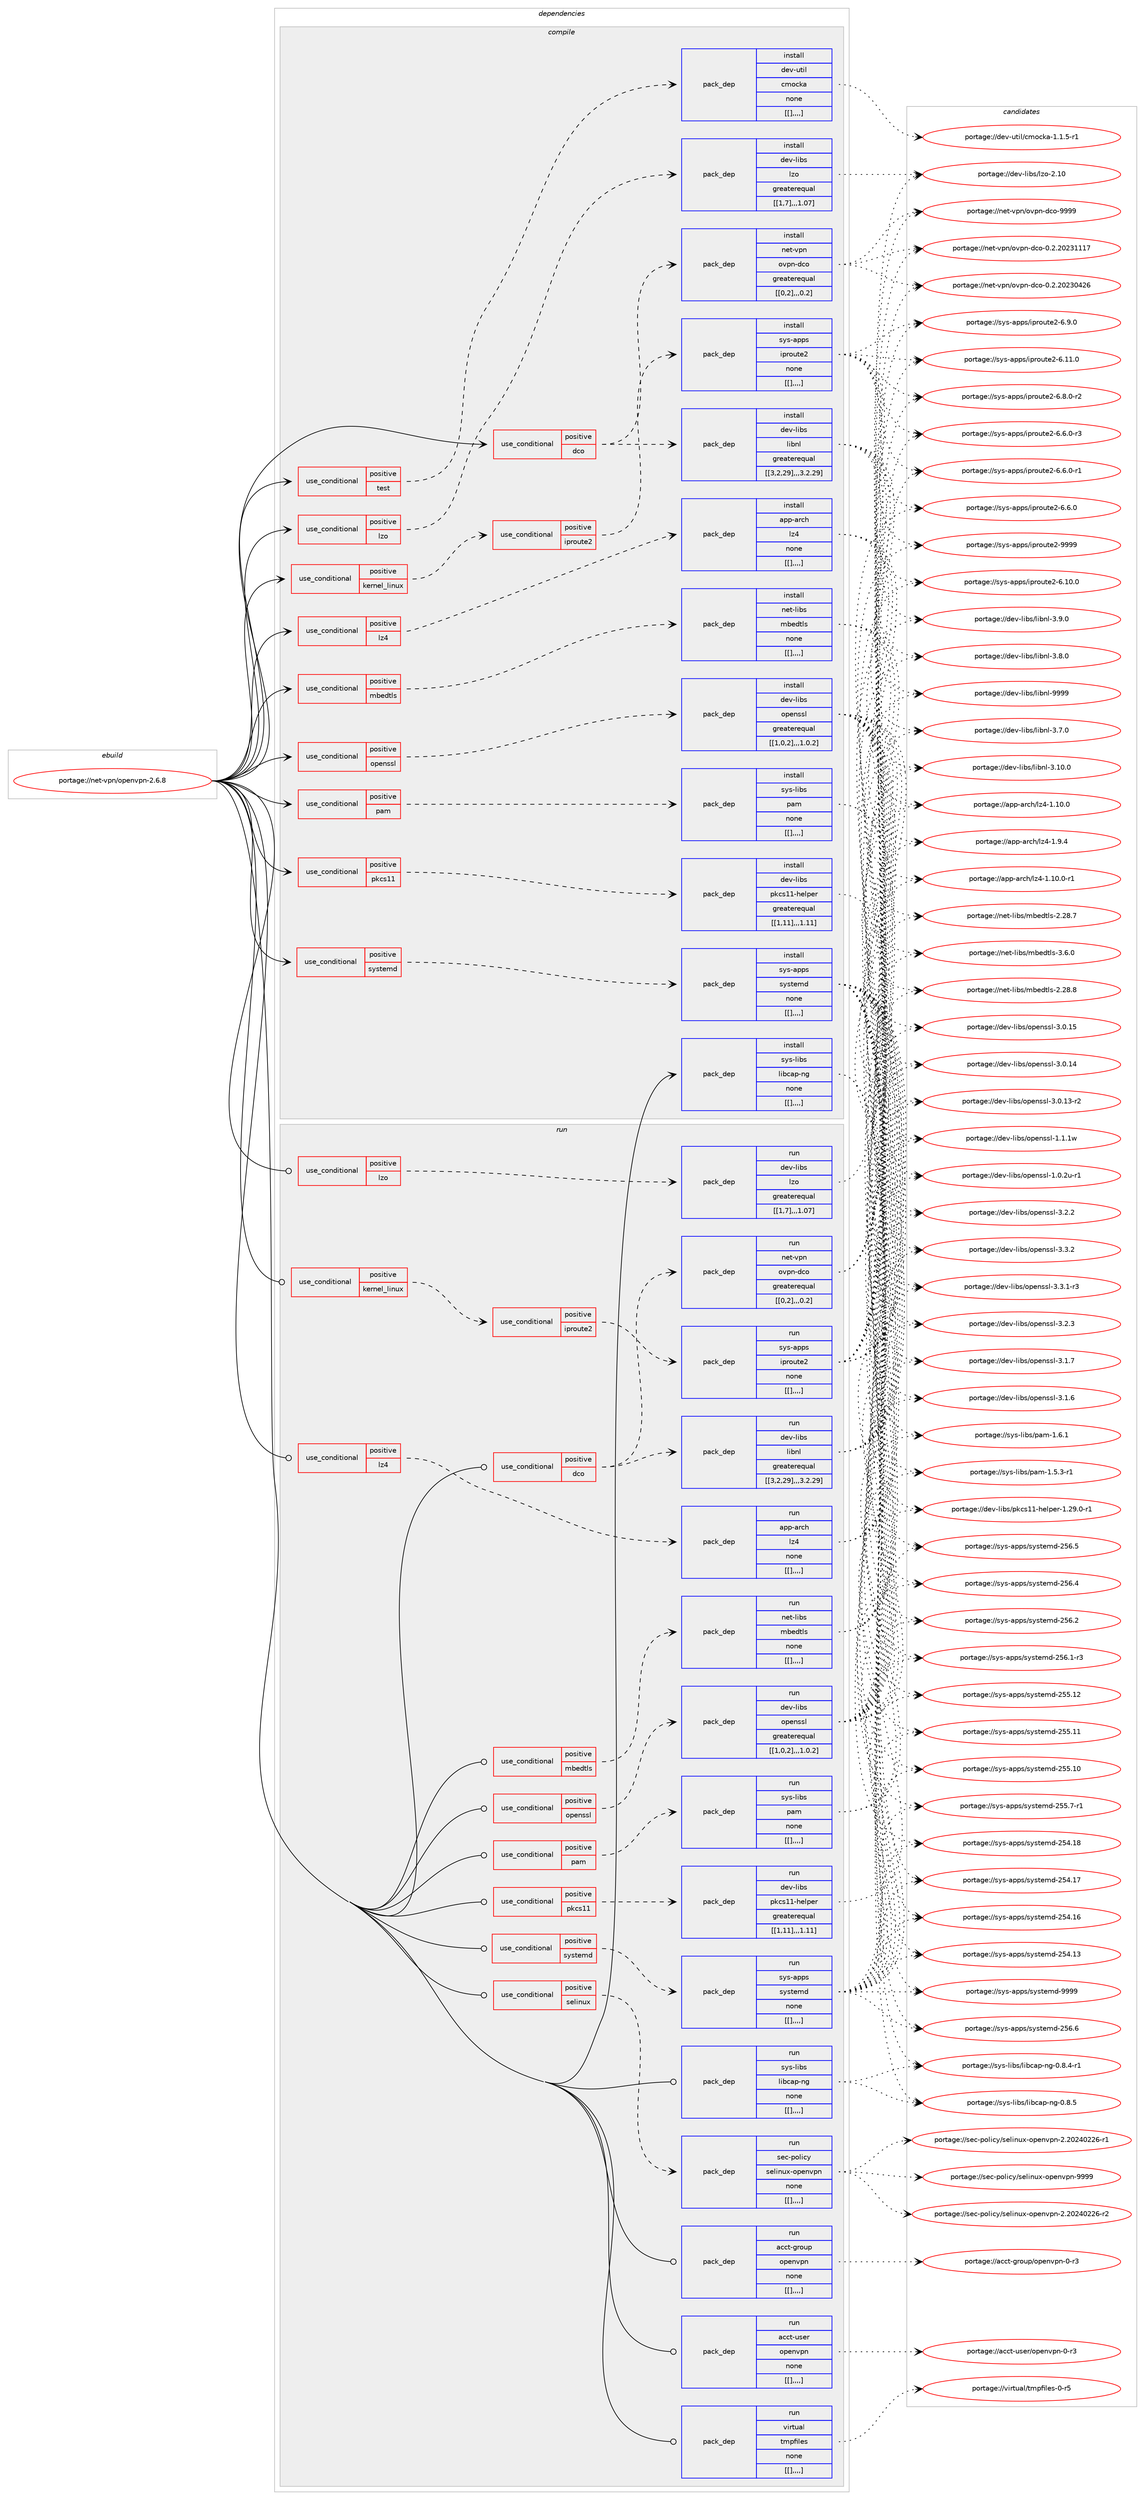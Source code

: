digraph prolog {

# *************
# Graph options
# *************

newrank=true;
concentrate=true;
compound=true;
graph [rankdir=LR,fontname=Helvetica,fontsize=10,ranksep=1.5];#, ranksep=2.5, nodesep=0.2];
edge  [arrowhead=vee];
node  [fontname=Helvetica,fontsize=10];

# **********
# The ebuild
# **********

subgraph cluster_leftcol {
color=gray;
label=<<i>ebuild</i>>;
id [label="portage://net-vpn/openvpn-2.6.8", color=red, width=4, href="../net-vpn/openvpn-2.6.8.svg"];
}

# ****************
# The dependencies
# ****************

subgraph cluster_midcol {
color=gray;
label=<<i>dependencies</i>>;
subgraph cluster_compile {
fillcolor="#eeeeee";
style=filled;
label=<<i>compile</i>>;
subgraph cond105770 {
dependency396561 [label=<<TABLE BORDER="0" CELLBORDER="1" CELLSPACING="0" CELLPADDING="4"><TR><TD ROWSPAN="3" CELLPADDING="10">use_conditional</TD></TR><TR><TD>positive</TD></TR><TR><TD>dco</TD></TR></TABLE>>, shape=none, color=red];
subgraph pack287969 {
dependency396562 [label=<<TABLE BORDER="0" CELLBORDER="1" CELLSPACING="0" CELLPADDING="4" WIDTH="220"><TR><TD ROWSPAN="6" CELLPADDING="30">pack_dep</TD></TR><TR><TD WIDTH="110">install</TD></TR><TR><TD>net-vpn</TD></TR><TR><TD>ovpn-dco</TD></TR><TR><TD>greaterequal</TD></TR><TR><TD>[[0,2],,,0.2]</TD></TR></TABLE>>, shape=none, color=blue];
}
dependency396561:e -> dependency396562:w [weight=20,style="dashed",arrowhead="vee"];
subgraph pack287970 {
dependency396563 [label=<<TABLE BORDER="0" CELLBORDER="1" CELLSPACING="0" CELLPADDING="4" WIDTH="220"><TR><TD ROWSPAN="6" CELLPADDING="30">pack_dep</TD></TR><TR><TD WIDTH="110">install</TD></TR><TR><TD>dev-libs</TD></TR><TR><TD>libnl</TD></TR><TR><TD>greaterequal</TD></TR><TR><TD>[[3,2,29],,,3.2.29]</TD></TR></TABLE>>, shape=none, color=blue];
}
dependency396561:e -> dependency396563:w [weight=20,style="dashed",arrowhead="vee"];
}
id:e -> dependency396561:w [weight=20,style="solid",arrowhead="vee"];
subgraph cond105771 {
dependency396564 [label=<<TABLE BORDER="0" CELLBORDER="1" CELLSPACING="0" CELLPADDING="4"><TR><TD ROWSPAN="3" CELLPADDING="10">use_conditional</TD></TR><TR><TD>positive</TD></TR><TR><TD>kernel_linux</TD></TR></TABLE>>, shape=none, color=red];
subgraph cond105772 {
dependency396565 [label=<<TABLE BORDER="0" CELLBORDER="1" CELLSPACING="0" CELLPADDING="4"><TR><TD ROWSPAN="3" CELLPADDING="10">use_conditional</TD></TR><TR><TD>positive</TD></TR><TR><TD>iproute2</TD></TR></TABLE>>, shape=none, color=red];
subgraph pack287971 {
dependency396566 [label=<<TABLE BORDER="0" CELLBORDER="1" CELLSPACING="0" CELLPADDING="4" WIDTH="220"><TR><TD ROWSPAN="6" CELLPADDING="30">pack_dep</TD></TR><TR><TD WIDTH="110">install</TD></TR><TR><TD>sys-apps</TD></TR><TR><TD>iproute2</TD></TR><TR><TD>none</TD></TR><TR><TD>[[],,,,]</TD></TR></TABLE>>, shape=none, color=blue];
}
dependency396565:e -> dependency396566:w [weight=20,style="dashed",arrowhead="vee"];
}
dependency396564:e -> dependency396565:w [weight=20,style="dashed",arrowhead="vee"];
}
id:e -> dependency396564:w [weight=20,style="solid",arrowhead="vee"];
subgraph cond105773 {
dependency396567 [label=<<TABLE BORDER="0" CELLBORDER="1" CELLSPACING="0" CELLPADDING="4"><TR><TD ROWSPAN="3" CELLPADDING="10">use_conditional</TD></TR><TR><TD>positive</TD></TR><TR><TD>lz4</TD></TR></TABLE>>, shape=none, color=red];
subgraph pack287972 {
dependency396568 [label=<<TABLE BORDER="0" CELLBORDER="1" CELLSPACING="0" CELLPADDING="4" WIDTH="220"><TR><TD ROWSPAN="6" CELLPADDING="30">pack_dep</TD></TR><TR><TD WIDTH="110">install</TD></TR><TR><TD>app-arch</TD></TR><TR><TD>lz4</TD></TR><TR><TD>none</TD></TR><TR><TD>[[],,,,]</TD></TR></TABLE>>, shape=none, color=blue];
}
dependency396567:e -> dependency396568:w [weight=20,style="dashed",arrowhead="vee"];
}
id:e -> dependency396567:w [weight=20,style="solid",arrowhead="vee"];
subgraph cond105774 {
dependency396569 [label=<<TABLE BORDER="0" CELLBORDER="1" CELLSPACING="0" CELLPADDING="4"><TR><TD ROWSPAN="3" CELLPADDING="10">use_conditional</TD></TR><TR><TD>positive</TD></TR><TR><TD>lzo</TD></TR></TABLE>>, shape=none, color=red];
subgraph pack287973 {
dependency396570 [label=<<TABLE BORDER="0" CELLBORDER="1" CELLSPACING="0" CELLPADDING="4" WIDTH="220"><TR><TD ROWSPAN="6" CELLPADDING="30">pack_dep</TD></TR><TR><TD WIDTH="110">install</TD></TR><TR><TD>dev-libs</TD></TR><TR><TD>lzo</TD></TR><TR><TD>greaterequal</TD></TR><TR><TD>[[1,7],,,1.07]</TD></TR></TABLE>>, shape=none, color=blue];
}
dependency396569:e -> dependency396570:w [weight=20,style="dashed",arrowhead="vee"];
}
id:e -> dependency396569:w [weight=20,style="solid",arrowhead="vee"];
subgraph cond105775 {
dependency396571 [label=<<TABLE BORDER="0" CELLBORDER="1" CELLSPACING="0" CELLPADDING="4"><TR><TD ROWSPAN="3" CELLPADDING="10">use_conditional</TD></TR><TR><TD>positive</TD></TR><TR><TD>mbedtls</TD></TR></TABLE>>, shape=none, color=red];
subgraph pack287974 {
dependency396572 [label=<<TABLE BORDER="0" CELLBORDER="1" CELLSPACING="0" CELLPADDING="4" WIDTH="220"><TR><TD ROWSPAN="6" CELLPADDING="30">pack_dep</TD></TR><TR><TD WIDTH="110">install</TD></TR><TR><TD>net-libs</TD></TR><TR><TD>mbedtls</TD></TR><TR><TD>none</TD></TR><TR><TD>[[],,,,]</TD></TR></TABLE>>, shape=none, color=blue];
}
dependency396571:e -> dependency396572:w [weight=20,style="dashed",arrowhead="vee"];
}
id:e -> dependency396571:w [weight=20,style="solid",arrowhead="vee"];
subgraph cond105776 {
dependency396573 [label=<<TABLE BORDER="0" CELLBORDER="1" CELLSPACING="0" CELLPADDING="4"><TR><TD ROWSPAN="3" CELLPADDING="10">use_conditional</TD></TR><TR><TD>positive</TD></TR><TR><TD>openssl</TD></TR></TABLE>>, shape=none, color=red];
subgraph pack287975 {
dependency396574 [label=<<TABLE BORDER="0" CELLBORDER="1" CELLSPACING="0" CELLPADDING="4" WIDTH="220"><TR><TD ROWSPAN="6" CELLPADDING="30">pack_dep</TD></TR><TR><TD WIDTH="110">install</TD></TR><TR><TD>dev-libs</TD></TR><TR><TD>openssl</TD></TR><TR><TD>greaterequal</TD></TR><TR><TD>[[1,0,2],,,1.0.2]</TD></TR></TABLE>>, shape=none, color=blue];
}
dependency396573:e -> dependency396574:w [weight=20,style="dashed",arrowhead="vee"];
}
id:e -> dependency396573:w [weight=20,style="solid",arrowhead="vee"];
subgraph cond105777 {
dependency396575 [label=<<TABLE BORDER="0" CELLBORDER="1" CELLSPACING="0" CELLPADDING="4"><TR><TD ROWSPAN="3" CELLPADDING="10">use_conditional</TD></TR><TR><TD>positive</TD></TR><TR><TD>pam</TD></TR></TABLE>>, shape=none, color=red];
subgraph pack287976 {
dependency396576 [label=<<TABLE BORDER="0" CELLBORDER="1" CELLSPACING="0" CELLPADDING="4" WIDTH="220"><TR><TD ROWSPAN="6" CELLPADDING="30">pack_dep</TD></TR><TR><TD WIDTH="110">install</TD></TR><TR><TD>sys-libs</TD></TR><TR><TD>pam</TD></TR><TR><TD>none</TD></TR><TR><TD>[[],,,,]</TD></TR></TABLE>>, shape=none, color=blue];
}
dependency396575:e -> dependency396576:w [weight=20,style="dashed",arrowhead="vee"];
}
id:e -> dependency396575:w [weight=20,style="solid",arrowhead="vee"];
subgraph cond105778 {
dependency396577 [label=<<TABLE BORDER="0" CELLBORDER="1" CELLSPACING="0" CELLPADDING="4"><TR><TD ROWSPAN="3" CELLPADDING="10">use_conditional</TD></TR><TR><TD>positive</TD></TR><TR><TD>pkcs11</TD></TR></TABLE>>, shape=none, color=red];
subgraph pack287977 {
dependency396578 [label=<<TABLE BORDER="0" CELLBORDER="1" CELLSPACING="0" CELLPADDING="4" WIDTH="220"><TR><TD ROWSPAN="6" CELLPADDING="30">pack_dep</TD></TR><TR><TD WIDTH="110">install</TD></TR><TR><TD>dev-libs</TD></TR><TR><TD>pkcs11-helper</TD></TR><TR><TD>greaterequal</TD></TR><TR><TD>[[1,11],,,1.11]</TD></TR></TABLE>>, shape=none, color=blue];
}
dependency396577:e -> dependency396578:w [weight=20,style="dashed",arrowhead="vee"];
}
id:e -> dependency396577:w [weight=20,style="solid",arrowhead="vee"];
subgraph cond105779 {
dependency396579 [label=<<TABLE BORDER="0" CELLBORDER="1" CELLSPACING="0" CELLPADDING="4"><TR><TD ROWSPAN="3" CELLPADDING="10">use_conditional</TD></TR><TR><TD>positive</TD></TR><TR><TD>systemd</TD></TR></TABLE>>, shape=none, color=red];
subgraph pack287978 {
dependency396580 [label=<<TABLE BORDER="0" CELLBORDER="1" CELLSPACING="0" CELLPADDING="4" WIDTH="220"><TR><TD ROWSPAN="6" CELLPADDING="30">pack_dep</TD></TR><TR><TD WIDTH="110">install</TD></TR><TR><TD>sys-apps</TD></TR><TR><TD>systemd</TD></TR><TR><TD>none</TD></TR><TR><TD>[[],,,,]</TD></TR></TABLE>>, shape=none, color=blue];
}
dependency396579:e -> dependency396580:w [weight=20,style="dashed",arrowhead="vee"];
}
id:e -> dependency396579:w [weight=20,style="solid",arrowhead="vee"];
subgraph cond105780 {
dependency396581 [label=<<TABLE BORDER="0" CELLBORDER="1" CELLSPACING="0" CELLPADDING="4"><TR><TD ROWSPAN="3" CELLPADDING="10">use_conditional</TD></TR><TR><TD>positive</TD></TR><TR><TD>test</TD></TR></TABLE>>, shape=none, color=red];
subgraph pack287979 {
dependency396582 [label=<<TABLE BORDER="0" CELLBORDER="1" CELLSPACING="0" CELLPADDING="4" WIDTH="220"><TR><TD ROWSPAN="6" CELLPADDING="30">pack_dep</TD></TR><TR><TD WIDTH="110">install</TD></TR><TR><TD>dev-util</TD></TR><TR><TD>cmocka</TD></TR><TR><TD>none</TD></TR><TR><TD>[[],,,,]</TD></TR></TABLE>>, shape=none, color=blue];
}
dependency396581:e -> dependency396582:w [weight=20,style="dashed",arrowhead="vee"];
}
id:e -> dependency396581:w [weight=20,style="solid",arrowhead="vee"];
subgraph pack287980 {
dependency396583 [label=<<TABLE BORDER="0" CELLBORDER="1" CELLSPACING="0" CELLPADDING="4" WIDTH="220"><TR><TD ROWSPAN="6" CELLPADDING="30">pack_dep</TD></TR><TR><TD WIDTH="110">install</TD></TR><TR><TD>sys-libs</TD></TR><TR><TD>libcap-ng</TD></TR><TR><TD>none</TD></TR><TR><TD>[[],,,,]</TD></TR></TABLE>>, shape=none, color=blue];
}
id:e -> dependency396583:w [weight=20,style="solid",arrowhead="vee"];
}
subgraph cluster_compileandrun {
fillcolor="#eeeeee";
style=filled;
label=<<i>compile and run</i>>;
}
subgraph cluster_run {
fillcolor="#eeeeee";
style=filled;
label=<<i>run</i>>;
subgraph cond105781 {
dependency396584 [label=<<TABLE BORDER="0" CELLBORDER="1" CELLSPACING="0" CELLPADDING="4"><TR><TD ROWSPAN="3" CELLPADDING="10">use_conditional</TD></TR><TR><TD>positive</TD></TR><TR><TD>dco</TD></TR></TABLE>>, shape=none, color=red];
subgraph pack287981 {
dependency396585 [label=<<TABLE BORDER="0" CELLBORDER="1" CELLSPACING="0" CELLPADDING="4" WIDTH="220"><TR><TD ROWSPAN="6" CELLPADDING="30">pack_dep</TD></TR><TR><TD WIDTH="110">run</TD></TR><TR><TD>net-vpn</TD></TR><TR><TD>ovpn-dco</TD></TR><TR><TD>greaterequal</TD></TR><TR><TD>[[0,2],,,0.2]</TD></TR></TABLE>>, shape=none, color=blue];
}
dependency396584:e -> dependency396585:w [weight=20,style="dashed",arrowhead="vee"];
subgraph pack287982 {
dependency396586 [label=<<TABLE BORDER="0" CELLBORDER="1" CELLSPACING="0" CELLPADDING="4" WIDTH="220"><TR><TD ROWSPAN="6" CELLPADDING="30">pack_dep</TD></TR><TR><TD WIDTH="110">run</TD></TR><TR><TD>dev-libs</TD></TR><TR><TD>libnl</TD></TR><TR><TD>greaterequal</TD></TR><TR><TD>[[3,2,29],,,3.2.29]</TD></TR></TABLE>>, shape=none, color=blue];
}
dependency396584:e -> dependency396586:w [weight=20,style="dashed",arrowhead="vee"];
}
id:e -> dependency396584:w [weight=20,style="solid",arrowhead="odot"];
subgraph cond105782 {
dependency396587 [label=<<TABLE BORDER="0" CELLBORDER="1" CELLSPACING="0" CELLPADDING="4"><TR><TD ROWSPAN="3" CELLPADDING="10">use_conditional</TD></TR><TR><TD>positive</TD></TR><TR><TD>kernel_linux</TD></TR></TABLE>>, shape=none, color=red];
subgraph cond105783 {
dependency396588 [label=<<TABLE BORDER="0" CELLBORDER="1" CELLSPACING="0" CELLPADDING="4"><TR><TD ROWSPAN="3" CELLPADDING="10">use_conditional</TD></TR><TR><TD>positive</TD></TR><TR><TD>iproute2</TD></TR></TABLE>>, shape=none, color=red];
subgraph pack287983 {
dependency396589 [label=<<TABLE BORDER="0" CELLBORDER="1" CELLSPACING="0" CELLPADDING="4" WIDTH="220"><TR><TD ROWSPAN="6" CELLPADDING="30">pack_dep</TD></TR><TR><TD WIDTH="110">run</TD></TR><TR><TD>sys-apps</TD></TR><TR><TD>iproute2</TD></TR><TR><TD>none</TD></TR><TR><TD>[[],,,,]</TD></TR></TABLE>>, shape=none, color=blue];
}
dependency396588:e -> dependency396589:w [weight=20,style="dashed",arrowhead="vee"];
}
dependency396587:e -> dependency396588:w [weight=20,style="dashed",arrowhead="vee"];
}
id:e -> dependency396587:w [weight=20,style="solid",arrowhead="odot"];
subgraph cond105784 {
dependency396590 [label=<<TABLE BORDER="0" CELLBORDER="1" CELLSPACING="0" CELLPADDING="4"><TR><TD ROWSPAN="3" CELLPADDING="10">use_conditional</TD></TR><TR><TD>positive</TD></TR><TR><TD>lz4</TD></TR></TABLE>>, shape=none, color=red];
subgraph pack287984 {
dependency396591 [label=<<TABLE BORDER="0" CELLBORDER="1" CELLSPACING="0" CELLPADDING="4" WIDTH="220"><TR><TD ROWSPAN="6" CELLPADDING="30">pack_dep</TD></TR><TR><TD WIDTH="110">run</TD></TR><TR><TD>app-arch</TD></TR><TR><TD>lz4</TD></TR><TR><TD>none</TD></TR><TR><TD>[[],,,,]</TD></TR></TABLE>>, shape=none, color=blue];
}
dependency396590:e -> dependency396591:w [weight=20,style="dashed",arrowhead="vee"];
}
id:e -> dependency396590:w [weight=20,style="solid",arrowhead="odot"];
subgraph cond105785 {
dependency396592 [label=<<TABLE BORDER="0" CELLBORDER="1" CELLSPACING="0" CELLPADDING="4"><TR><TD ROWSPAN="3" CELLPADDING="10">use_conditional</TD></TR><TR><TD>positive</TD></TR><TR><TD>lzo</TD></TR></TABLE>>, shape=none, color=red];
subgraph pack287985 {
dependency396593 [label=<<TABLE BORDER="0" CELLBORDER="1" CELLSPACING="0" CELLPADDING="4" WIDTH="220"><TR><TD ROWSPAN="6" CELLPADDING="30">pack_dep</TD></TR><TR><TD WIDTH="110">run</TD></TR><TR><TD>dev-libs</TD></TR><TR><TD>lzo</TD></TR><TR><TD>greaterequal</TD></TR><TR><TD>[[1,7],,,1.07]</TD></TR></TABLE>>, shape=none, color=blue];
}
dependency396592:e -> dependency396593:w [weight=20,style="dashed",arrowhead="vee"];
}
id:e -> dependency396592:w [weight=20,style="solid",arrowhead="odot"];
subgraph cond105786 {
dependency396594 [label=<<TABLE BORDER="0" CELLBORDER="1" CELLSPACING="0" CELLPADDING="4"><TR><TD ROWSPAN="3" CELLPADDING="10">use_conditional</TD></TR><TR><TD>positive</TD></TR><TR><TD>mbedtls</TD></TR></TABLE>>, shape=none, color=red];
subgraph pack287986 {
dependency396595 [label=<<TABLE BORDER="0" CELLBORDER="1" CELLSPACING="0" CELLPADDING="4" WIDTH="220"><TR><TD ROWSPAN="6" CELLPADDING="30">pack_dep</TD></TR><TR><TD WIDTH="110">run</TD></TR><TR><TD>net-libs</TD></TR><TR><TD>mbedtls</TD></TR><TR><TD>none</TD></TR><TR><TD>[[],,,,]</TD></TR></TABLE>>, shape=none, color=blue];
}
dependency396594:e -> dependency396595:w [weight=20,style="dashed",arrowhead="vee"];
}
id:e -> dependency396594:w [weight=20,style="solid",arrowhead="odot"];
subgraph cond105787 {
dependency396596 [label=<<TABLE BORDER="0" CELLBORDER="1" CELLSPACING="0" CELLPADDING="4"><TR><TD ROWSPAN="3" CELLPADDING="10">use_conditional</TD></TR><TR><TD>positive</TD></TR><TR><TD>openssl</TD></TR></TABLE>>, shape=none, color=red];
subgraph pack287987 {
dependency396597 [label=<<TABLE BORDER="0" CELLBORDER="1" CELLSPACING="0" CELLPADDING="4" WIDTH="220"><TR><TD ROWSPAN="6" CELLPADDING="30">pack_dep</TD></TR><TR><TD WIDTH="110">run</TD></TR><TR><TD>dev-libs</TD></TR><TR><TD>openssl</TD></TR><TR><TD>greaterequal</TD></TR><TR><TD>[[1,0,2],,,1.0.2]</TD></TR></TABLE>>, shape=none, color=blue];
}
dependency396596:e -> dependency396597:w [weight=20,style="dashed",arrowhead="vee"];
}
id:e -> dependency396596:w [weight=20,style="solid",arrowhead="odot"];
subgraph cond105788 {
dependency396598 [label=<<TABLE BORDER="0" CELLBORDER="1" CELLSPACING="0" CELLPADDING="4"><TR><TD ROWSPAN="3" CELLPADDING="10">use_conditional</TD></TR><TR><TD>positive</TD></TR><TR><TD>pam</TD></TR></TABLE>>, shape=none, color=red];
subgraph pack287988 {
dependency396599 [label=<<TABLE BORDER="0" CELLBORDER="1" CELLSPACING="0" CELLPADDING="4" WIDTH="220"><TR><TD ROWSPAN="6" CELLPADDING="30">pack_dep</TD></TR><TR><TD WIDTH="110">run</TD></TR><TR><TD>sys-libs</TD></TR><TR><TD>pam</TD></TR><TR><TD>none</TD></TR><TR><TD>[[],,,,]</TD></TR></TABLE>>, shape=none, color=blue];
}
dependency396598:e -> dependency396599:w [weight=20,style="dashed",arrowhead="vee"];
}
id:e -> dependency396598:w [weight=20,style="solid",arrowhead="odot"];
subgraph cond105789 {
dependency396600 [label=<<TABLE BORDER="0" CELLBORDER="1" CELLSPACING="0" CELLPADDING="4"><TR><TD ROWSPAN="3" CELLPADDING="10">use_conditional</TD></TR><TR><TD>positive</TD></TR><TR><TD>pkcs11</TD></TR></TABLE>>, shape=none, color=red];
subgraph pack287989 {
dependency396601 [label=<<TABLE BORDER="0" CELLBORDER="1" CELLSPACING="0" CELLPADDING="4" WIDTH="220"><TR><TD ROWSPAN="6" CELLPADDING="30">pack_dep</TD></TR><TR><TD WIDTH="110">run</TD></TR><TR><TD>dev-libs</TD></TR><TR><TD>pkcs11-helper</TD></TR><TR><TD>greaterequal</TD></TR><TR><TD>[[1,11],,,1.11]</TD></TR></TABLE>>, shape=none, color=blue];
}
dependency396600:e -> dependency396601:w [weight=20,style="dashed",arrowhead="vee"];
}
id:e -> dependency396600:w [weight=20,style="solid",arrowhead="odot"];
subgraph cond105790 {
dependency396602 [label=<<TABLE BORDER="0" CELLBORDER="1" CELLSPACING="0" CELLPADDING="4"><TR><TD ROWSPAN="3" CELLPADDING="10">use_conditional</TD></TR><TR><TD>positive</TD></TR><TR><TD>selinux</TD></TR></TABLE>>, shape=none, color=red];
subgraph pack287990 {
dependency396603 [label=<<TABLE BORDER="0" CELLBORDER="1" CELLSPACING="0" CELLPADDING="4" WIDTH="220"><TR><TD ROWSPAN="6" CELLPADDING="30">pack_dep</TD></TR><TR><TD WIDTH="110">run</TD></TR><TR><TD>sec-policy</TD></TR><TR><TD>selinux-openvpn</TD></TR><TR><TD>none</TD></TR><TR><TD>[[],,,,]</TD></TR></TABLE>>, shape=none, color=blue];
}
dependency396602:e -> dependency396603:w [weight=20,style="dashed",arrowhead="vee"];
}
id:e -> dependency396602:w [weight=20,style="solid",arrowhead="odot"];
subgraph cond105791 {
dependency396604 [label=<<TABLE BORDER="0" CELLBORDER="1" CELLSPACING="0" CELLPADDING="4"><TR><TD ROWSPAN="3" CELLPADDING="10">use_conditional</TD></TR><TR><TD>positive</TD></TR><TR><TD>systemd</TD></TR></TABLE>>, shape=none, color=red];
subgraph pack287991 {
dependency396605 [label=<<TABLE BORDER="0" CELLBORDER="1" CELLSPACING="0" CELLPADDING="4" WIDTH="220"><TR><TD ROWSPAN="6" CELLPADDING="30">pack_dep</TD></TR><TR><TD WIDTH="110">run</TD></TR><TR><TD>sys-apps</TD></TR><TR><TD>systemd</TD></TR><TR><TD>none</TD></TR><TR><TD>[[],,,,]</TD></TR></TABLE>>, shape=none, color=blue];
}
dependency396604:e -> dependency396605:w [weight=20,style="dashed",arrowhead="vee"];
}
id:e -> dependency396604:w [weight=20,style="solid",arrowhead="odot"];
subgraph pack287992 {
dependency396606 [label=<<TABLE BORDER="0" CELLBORDER="1" CELLSPACING="0" CELLPADDING="4" WIDTH="220"><TR><TD ROWSPAN="6" CELLPADDING="30">pack_dep</TD></TR><TR><TD WIDTH="110">run</TD></TR><TR><TD>acct-group</TD></TR><TR><TD>openvpn</TD></TR><TR><TD>none</TD></TR><TR><TD>[[],,,,]</TD></TR></TABLE>>, shape=none, color=blue];
}
id:e -> dependency396606:w [weight=20,style="solid",arrowhead="odot"];
subgraph pack287993 {
dependency396607 [label=<<TABLE BORDER="0" CELLBORDER="1" CELLSPACING="0" CELLPADDING="4" WIDTH="220"><TR><TD ROWSPAN="6" CELLPADDING="30">pack_dep</TD></TR><TR><TD WIDTH="110">run</TD></TR><TR><TD>acct-user</TD></TR><TR><TD>openvpn</TD></TR><TR><TD>none</TD></TR><TR><TD>[[],,,,]</TD></TR></TABLE>>, shape=none, color=blue];
}
id:e -> dependency396607:w [weight=20,style="solid",arrowhead="odot"];
subgraph pack287994 {
dependency396608 [label=<<TABLE BORDER="0" CELLBORDER="1" CELLSPACING="0" CELLPADDING="4" WIDTH="220"><TR><TD ROWSPAN="6" CELLPADDING="30">pack_dep</TD></TR><TR><TD WIDTH="110">run</TD></TR><TR><TD>sys-libs</TD></TR><TR><TD>libcap-ng</TD></TR><TR><TD>none</TD></TR><TR><TD>[[],,,,]</TD></TR></TABLE>>, shape=none, color=blue];
}
id:e -> dependency396608:w [weight=20,style="solid",arrowhead="odot"];
subgraph pack287995 {
dependency396609 [label=<<TABLE BORDER="0" CELLBORDER="1" CELLSPACING="0" CELLPADDING="4" WIDTH="220"><TR><TD ROWSPAN="6" CELLPADDING="30">pack_dep</TD></TR><TR><TD WIDTH="110">run</TD></TR><TR><TD>virtual</TD></TR><TR><TD>tmpfiles</TD></TR><TR><TD>none</TD></TR><TR><TD>[[],,,,]</TD></TR></TABLE>>, shape=none, color=blue];
}
id:e -> dependency396609:w [weight=20,style="solid",arrowhead="odot"];
}
}

# **************
# The candidates
# **************

subgraph cluster_choices {
rank=same;
color=gray;
label=<<i>candidates</i>>;

subgraph choice287969 {
color=black;
nodesep=1;
choice110101116451181121104711111811211045100991114557575757 [label="portage://net-vpn/ovpn-dco-9999", color=red, width=4,href="../net-vpn/ovpn-dco-9999.svg"];
choice1101011164511811211047111118112110451009911145484650465048505149494955 [label="portage://net-vpn/ovpn-dco-0.2.20231117", color=red, width=4,href="../net-vpn/ovpn-dco-0.2.20231117.svg"];
choice1101011164511811211047111118112110451009911145484650465048505148525054 [label="portage://net-vpn/ovpn-dco-0.2.20230426", color=red, width=4,href="../net-vpn/ovpn-dco-0.2.20230426.svg"];
dependency396562:e -> choice110101116451181121104711111811211045100991114557575757:w [style=dotted,weight="100"];
dependency396562:e -> choice1101011164511811211047111118112110451009911145484650465048505149494955:w [style=dotted,weight="100"];
dependency396562:e -> choice1101011164511811211047111118112110451009911145484650465048505148525054:w [style=dotted,weight="100"];
}
subgraph choice287970 {
color=black;
nodesep=1;
choice100101118451081059811547108105981101084557575757 [label="portage://dev-libs/libnl-9999", color=red, width=4,href="../dev-libs/libnl-9999.svg"];
choice1001011184510810598115471081059811010845514649484648 [label="portage://dev-libs/libnl-3.10.0", color=red, width=4,href="../dev-libs/libnl-3.10.0.svg"];
choice10010111845108105981154710810598110108455146574648 [label="portage://dev-libs/libnl-3.9.0", color=red, width=4,href="../dev-libs/libnl-3.9.0.svg"];
choice10010111845108105981154710810598110108455146564648 [label="portage://dev-libs/libnl-3.8.0", color=red, width=4,href="../dev-libs/libnl-3.8.0.svg"];
choice10010111845108105981154710810598110108455146554648 [label="portage://dev-libs/libnl-3.7.0", color=red, width=4,href="../dev-libs/libnl-3.7.0.svg"];
dependency396563:e -> choice100101118451081059811547108105981101084557575757:w [style=dotted,weight="100"];
dependency396563:e -> choice1001011184510810598115471081059811010845514649484648:w [style=dotted,weight="100"];
dependency396563:e -> choice10010111845108105981154710810598110108455146574648:w [style=dotted,weight="100"];
dependency396563:e -> choice10010111845108105981154710810598110108455146564648:w [style=dotted,weight="100"];
dependency396563:e -> choice10010111845108105981154710810598110108455146554648:w [style=dotted,weight="100"];
}
subgraph choice287971 {
color=black;
nodesep=1;
choice115121115459711211211547105112114111117116101504557575757 [label="portage://sys-apps/iproute2-9999", color=red, width=4,href="../sys-apps/iproute2-9999.svg"];
choice1151211154597112112115471051121141111171161015045544649494648 [label="portage://sys-apps/iproute2-6.11.0", color=red, width=4,href="../sys-apps/iproute2-6.11.0.svg"];
choice1151211154597112112115471051121141111171161015045544649484648 [label="portage://sys-apps/iproute2-6.10.0", color=red, width=4,href="../sys-apps/iproute2-6.10.0.svg"];
choice11512111545971121121154710511211411111711610150455446574648 [label="portage://sys-apps/iproute2-6.9.0", color=red, width=4,href="../sys-apps/iproute2-6.9.0.svg"];
choice115121115459711211211547105112114111117116101504554465646484511450 [label="portage://sys-apps/iproute2-6.8.0-r2", color=red, width=4,href="../sys-apps/iproute2-6.8.0-r2.svg"];
choice115121115459711211211547105112114111117116101504554465446484511451 [label="portage://sys-apps/iproute2-6.6.0-r3", color=red, width=4,href="../sys-apps/iproute2-6.6.0-r3.svg"];
choice115121115459711211211547105112114111117116101504554465446484511449 [label="portage://sys-apps/iproute2-6.6.0-r1", color=red, width=4,href="../sys-apps/iproute2-6.6.0-r1.svg"];
choice11512111545971121121154710511211411111711610150455446544648 [label="portage://sys-apps/iproute2-6.6.0", color=red, width=4,href="../sys-apps/iproute2-6.6.0.svg"];
dependency396566:e -> choice115121115459711211211547105112114111117116101504557575757:w [style=dotted,weight="100"];
dependency396566:e -> choice1151211154597112112115471051121141111171161015045544649494648:w [style=dotted,weight="100"];
dependency396566:e -> choice1151211154597112112115471051121141111171161015045544649484648:w [style=dotted,weight="100"];
dependency396566:e -> choice11512111545971121121154710511211411111711610150455446574648:w [style=dotted,weight="100"];
dependency396566:e -> choice115121115459711211211547105112114111117116101504554465646484511450:w [style=dotted,weight="100"];
dependency396566:e -> choice115121115459711211211547105112114111117116101504554465446484511451:w [style=dotted,weight="100"];
dependency396566:e -> choice115121115459711211211547105112114111117116101504554465446484511449:w [style=dotted,weight="100"];
dependency396566:e -> choice11512111545971121121154710511211411111711610150455446544648:w [style=dotted,weight="100"];
}
subgraph choice287972 {
color=black;
nodesep=1;
choice971121124597114991044710812252454946494846484511449 [label="portage://app-arch/lz4-1.10.0-r1", color=red, width=4,href="../app-arch/lz4-1.10.0-r1.svg"];
choice97112112459711499104471081225245494649484648 [label="portage://app-arch/lz4-1.10.0", color=red, width=4,href="../app-arch/lz4-1.10.0.svg"];
choice971121124597114991044710812252454946574652 [label="portage://app-arch/lz4-1.9.4", color=red, width=4,href="../app-arch/lz4-1.9.4.svg"];
dependency396568:e -> choice971121124597114991044710812252454946494846484511449:w [style=dotted,weight="100"];
dependency396568:e -> choice97112112459711499104471081225245494649484648:w [style=dotted,weight="100"];
dependency396568:e -> choice971121124597114991044710812252454946574652:w [style=dotted,weight="100"];
}
subgraph choice287973 {
color=black;
nodesep=1;
choice1001011184510810598115471081221114550464948 [label="portage://dev-libs/lzo-2.10", color=red, width=4,href="../dev-libs/lzo-2.10.svg"];
dependency396570:e -> choice1001011184510810598115471081221114550464948:w [style=dotted,weight="100"];
}
subgraph choice287974 {
color=black;
nodesep=1;
choice11010111645108105981154710998101100116108115455146544648 [label="portage://net-libs/mbedtls-3.6.0", color=red, width=4,href="../net-libs/mbedtls-3.6.0.svg"];
choice1101011164510810598115471099810110011610811545504650564656 [label="portage://net-libs/mbedtls-2.28.8", color=red, width=4,href="../net-libs/mbedtls-2.28.8.svg"];
choice1101011164510810598115471099810110011610811545504650564655 [label="portage://net-libs/mbedtls-2.28.7", color=red, width=4,href="../net-libs/mbedtls-2.28.7.svg"];
dependency396572:e -> choice11010111645108105981154710998101100116108115455146544648:w [style=dotted,weight="100"];
dependency396572:e -> choice1101011164510810598115471099810110011610811545504650564656:w [style=dotted,weight="100"];
dependency396572:e -> choice1101011164510810598115471099810110011610811545504650564655:w [style=dotted,weight="100"];
}
subgraph choice287975 {
color=black;
nodesep=1;
choice100101118451081059811547111112101110115115108455146514650 [label="portage://dev-libs/openssl-3.3.2", color=red, width=4,href="../dev-libs/openssl-3.3.2.svg"];
choice1001011184510810598115471111121011101151151084551465146494511451 [label="portage://dev-libs/openssl-3.3.1-r3", color=red, width=4,href="../dev-libs/openssl-3.3.1-r3.svg"];
choice100101118451081059811547111112101110115115108455146504651 [label="portage://dev-libs/openssl-3.2.3", color=red, width=4,href="../dev-libs/openssl-3.2.3.svg"];
choice100101118451081059811547111112101110115115108455146504650 [label="portage://dev-libs/openssl-3.2.2", color=red, width=4,href="../dev-libs/openssl-3.2.2.svg"];
choice100101118451081059811547111112101110115115108455146494655 [label="portage://dev-libs/openssl-3.1.7", color=red, width=4,href="../dev-libs/openssl-3.1.7.svg"];
choice100101118451081059811547111112101110115115108455146494654 [label="portage://dev-libs/openssl-3.1.6", color=red, width=4,href="../dev-libs/openssl-3.1.6.svg"];
choice10010111845108105981154711111210111011511510845514648464953 [label="portage://dev-libs/openssl-3.0.15", color=red, width=4,href="../dev-libs/openssl-3.0.15.svg"];
choice10010111845108105981154711111210111011511510845514648464952 [label="portage://dev-libs/openssl-3.0.14", color=red, width=4,href="../dev-libs/openssl-3.0.14.svg"];
choice100101118451081059811547111112101110115115108455146484649514511450 [label="portage://dev-libs/openssl-3.0.13-r2", color=red, width=4,href="../dev-libs/openssl-3.0.13-r2.svg"];
choice100101118451081059811547111112101110115115108454946494649119 [label="portage://dev-libs/openssl-1.1.1w", color=red, width=4,href="../dev-libs/openssl-1.1.1w.svg"];
choice1001011184510810598115471111121011101151151084549464846501174511449 [label="portage://dev-libs/openssl-1.0.2u-r1", color=red, width=4,href="../dev-libs/openssl-1.0.2u-r1.svg"];
dependency396574:e -> choice100101118451081059811547111112101110115115108455146514650:w [style=dotted,weight="100"];
dependency396574:e -> choice1001011184510810598115471111121011101151151084551465146494511451:w [style=dotted,weight="100"];
dependency396574:e -> choice100101118451081059811547111112101110115115108455146504651:w [style=dotted,weight="100"];
dependency396574:e -> choice100101118451081059811547111112101110115115108455146504650:w [style=dotted,weight="100"];
dependency396574:e -> choice100101118451081059811547111112101110115115108455146494655:w [style=dotted,weight="100"];
dependency396574:e -> choice100101118451081059811547111112101110115115108455146494654:w [style=dotted,weight="100"];
dependency396574:e -> choice10010111845108105981154711111210111011511510845514648464953:w [style=dotted,weight="100"];
dependency396574:e -> choice10010111845108105981154711111210111011511510845514648464952:w [style=dotted,weight="100"];
dependency396574:e -> choice100101118451081059811547111112101110115115108455146484649514511450:w [style=dotted,weight="100"];
dependency396574:e -> choice100101118451081059811547111112101110115115108454946494649119:w [style=dotted,weight="100"];
dependency396574:e -> choice1001011184510810598115471111121011101151151084549464846501174511449:w [style=dotted,weight="100"];
}
subgraph choice287976 {
color=black;
nodesep=1;
choice11512111545108105981154711297109454946544649 [label="portage://sys-libs/pam-1.6.1", color=red, width=4,href="../sys-libs/pam-1.6.1.svg"];
choice115121115451081059811547112971094549465346514511449 [label="portage://sys-libs/pam-1.5.3-r1", color=red, width=4,href="../sys-libs/pam-1.5.3-r1.svg"];
dependency396576:e -> choice11512111545108105981154711297109454946544649:w [style=dotted,weight="100"];
dependency396576:e -> choice115121115451081059811547112971094549465346514511449:w [style=dotted,weight="100"];
}
subgraph choice287977 {
color=black;
nodesep=1;
choice10010111845108105981154711210799115494945104101108112101114454946505746484511449 [label="portage://dev-libs/pkcs11-helper-1.29.0-r1", color=red, width=4,href="../dev-libs/pkcs11-helper-1.29.0-r1.svg"];
dependency396578:e -> choice10010111845108105981154711210799115494945104101108112101114454946505746484511449:w [style=dotted,weight="100"];
}
subgraph choice287978 {
color=black;
nodesep=1;
choice1151211154597112112115471151211151161011091004557575757 [label="portage://sys-apps/systemd-9999", color=red, width=4,href="../sys-apps/systemd-9999.svg"];
choice115121115459711211211547115121115116101109100455053544654 [label="portage://sys-apps/systemd-256.6", color=red, width=4,href="../sys-apps/systemd-256.6.svg"];
choice115121115459711211211547115121115116101109100455053544653 [label="portage://sys-apps/systemd-256.5", color=red, width=4,href="../sys-apps/systemd-256.5.svg"];
choice115121115459711211211547115121115116101109100455053544652 [label="portage://sys-apps/systemd-256.4", color=red, width=4,href="../sys-apps/systemd-256.4.svg"];
choice115121115459711211211547115121115116101109100455053544650 [label="portage://sys-apps/systemd-256.2", color=red, width=4,href="../sys-apps/systemd-256.2.svg"];
choice1151211154597112112115471151211151161011091004550535446494511451 [label="portage://sys-apps/systemd-256.1-r3", color=red, width=4,href="../sys-apps/systemd-256.1-r3.svg"];
choice11512111545971121121154711512111511610110910045505353464950 [label="portage://sys-apps/systemd-255.12", color=red, width=4,href="../sys-apps/systemd-255.12.svg"];
choice11512111545971121121154711512111511610110910045505353464949 [label="portage://sys-apps/systemd-255.11", color=red, width=4,href="../sys-apps/systemd-255.11.svg"];
choice11512111545971121121154711512111511610110910045505353464948 [label="portage://sys-apps/systemd-255.10", color=red, width=4,href="../sys-apps/systemd-255.10.svg"];
choice1151211154597112112115471151211151161011091004550535346554511449 [label="portage://sys-apps/systemd-255.7-r1", color=red, width=4,href="../sys-apps/systemd-255.7-r1.svg"];
choice11512111545971121121154711512111511610110910045505352464956 [label="portage://sys-apps/systemd-254.18", color=red, width=4,href="../sys-apps/systemd-254.18.svg"];
choice11512111545971121121154711512111511610110910045505352464955 [label="portage://sys-apps/systemd-254.17", color=red, width=4,href="../sys-apps/systemd-254.17.svg"];
choice11512111545971121121154711512111511610110910045505352464954 [label="portage://sys-apps/systemd-254.16", color=red, width=4,href="../sys-apps/systemd-254.16.svg"];
choice11512111545971121121154711512111511610110910045505352464951 [label="portage://sys-apps/systemd-254.13", color=red, width=4,href="../sys-apps/systemd-254.13.svg"];
dependency396580:e -> choice1151211154597112112115471151211151161011091004557575757:w [style=dotted,weight="100"];
dependency396580:e -> choice115121115459711211211547115121115116101109100455053544654:w [style=dotted,weight="100"];
dependency396580:e -> choice115121115459711211211547115121115116101109100455053544653:w [style=dotted,weight="100"];
dependency396580:e -> choice115121115459711211211547115121115116101109100455053544652:w [style=dotted,weight="100"];
dependency396580:e -> choice115121115459711211211547115121115116101109100455053544650:w [style=dotted,weight="100"];
dependency396580:e -> choice1151211154597112112115471151211151161011091004550535446494511451:w [style=dotted,weight="100"];
dependency396580:e -> choice11512111545971121121154711512111511610110910045505353464950:w [style=dotted,weight="100"];
dependency396580:e -> choice11512111545971121121154711512111511610110910045505353464949:w [style=dotted,weight="100"];
dependency396580:e -> choice11512111545971121121154711512111511610110910045505353464948:w [style=dotted,weight="100"];
dependency396580:e -> choice1151211154597112112115471151211151161011091004550535346554511449:w [style=dotted,weight="100"];
dependency396580:e -> choice11512111545971121121154711512111511610110910045505352464956:w [style=dotted,weight="100"];
dependency396580:e -> choice11512111545971121121154711512111511610110910045505352464955:w [style=dotted,weight="100"];
dependency396580:e -> choice11512111545971121121154711512111511610110910045505352464954:w [style=dotted,weight="100"];
dependency396580:e -> choice11512111545971121121154711512111511610110910045505352464951:w [style=dotted,weight="100"];
}
subgraph choice287979 {
color=black;
nodesep=1;
choice10010111845117116105108479910911199107974549464946534511449 [label="portage://dev-util/cmocka-1.1.5-r1", color=red, width=4,href="../dev-util/cmocka-1.1.5-r1.svg"];
dependency396582:e -> choice10010111845117116105108479910911199107974549464946534511449:w [style=dotted,weight="100"];
}
subgraph choice287980 {
color=black;
nodesep=1;
choice11512111545108105981154710810598999711245110103454846564653 [label="portage://sys-libs/libcap-ng-0.8.5", color=red, width=4,href="../sys-libs/libcap-ng-0.8.5.svg"];
choice115121115451081059811547108105989997112451101034548465646524511449 [label="portage://sys-libs/libcap-ng-0.8.4-r1", color=red, width=4,href="../sys-libs/libcap-ng-0.8.4-r1.svg"];
dependency396583:e -> choice11512111545108105981154710810598999711245110103454846564653:w [style=dotted,weight="100"];
dependency396583:e -> choice115121115451081059811547108105989997112451101034548465646524511449:w [style=dotted,weight="100"];
}
subgraph choice287981 {
color=black;
nodesep=1;
choice110101116451181121104711111811211045100991114557575757 [label="portage://net-vpn/ovpn-dco-9999", color=red, width=4,href="../net-vpn/ovpn-dco-9999.svg"];
choice1101011164511811211047111118112110451009911145484650465048505149494955 [label="portage://net-vpn/ovpn-dco-0.2.20231117", color=red, width=4,href="../net-vpn/ovpn-dco-0.2.20231117.svg"];
choice1101011164511811211047111118112110451009911145484650465048505148525054 [label="portage://net-vpn/ovpn-dco-0.2.20230426", color=red, width=4,href="../net-vpn/ovpn-dco-0.2.20230426.svg"];
dependency396585:e -> choice110101116451181121104711111811211045100991114557575757:w [style=dotted,weight="100"];
dependency396585:e -> choice1101011164511811211047111118112110451009911145484650465048505149494955:w [style=dotted,weight="100"];
dependency396585:e -> choice1101011164511811211047111118112110451009911145484650465048505148525054:w [style=dotted,weight="100"];
}
subgraph choice287982 {
color=black;
nodesep=1;
choice100101118451081059811547108105981101084557575757 [label="portage://dev-libs/libnl-9999", color=red, width=4,href="../dev-libs/libnl-9999.svg"];
choice1001011184510810598115471081059811010845514649484648 [label="portage://dev-libs/libnl-3.10.0", color=red, width=4,href="../dev-libs/libnl-3.10.0.svg"];
choice10010111845108105981154710810598110108455146574648 [label="portage://dev-libs/libnl-3.9.0", color=red, width=4,href="../dev-libs/libnl-3.9.0.svg"];
choice10010111845108105981154710810598110108455146564648 [label="portage://dev-libs/libnl-3.8.0", color=red, width=4,href="../dev-libs/libnl-3.8.0.svg"];
choice10010111845108105981154710810598110108455146554648 [label="portage://dev-libs/libnl-3.7.0", color=red, width=4,href="../dev-libs/libnl-3.7.0.svg"];
dependency396586:e -> choice100101118451081059811547108105981101084557575757:w [style=dotted,weight="100"];
dependency396586:e -> choice1001011184510810598115471081059811010845514649484648:w [style=dotted,weight="100"];
dependency396586:e -> choice10010111845108105981154710810598110108455146574648:w [style=dotted,weight="100"];
dependency396586:e -> choice10010111845108105981154710810598110108455146564648:w [style=dotted,weight="100"];
dependency396586:e -> choice10010111845108105981154710810598110108455146554648:w [style=dotted,weight="100"];
}
subgraph choice287983 {
color=black;
nodesep=1;
choice115121115459711211211547105112114111117116101504557575757 [label="portage://sys-apps/iproute2-9999", color=red, width=4,href="../sys-apps/iproute2-9999.svg"];
choice1151211154597112112115471051121141111171161015045544649494648 [label="portage://sys-apps/iproute2-6.11.0", color=red, width=4,href="../sys-apps/iproute2-6.11.0.svg"];
choice1151211154597112112115471051121141111171161015045544649484648 [label="portage://sys-apps/iproute2-6.10.0", color=red, width=4,href="../sys-apps/iproute2-6.10.0.svg"];
choice11512111545971121121154710511211411111711610150455446574648 [label="portage://sys-apps/iproute2-6.9.0", color=red, width=4,href="../sys-apps/iproute2-6.9.0.svg"];
choice115121115459711211211547105112114111117116101504554465646484511450 [label="portage://sys-apps/iproute2-6.8.0-r2", color=red, width=4,href="../sys-apps/iproute2-6.8.0-r2.svg"];
choice115121115459711211211547105112114111117116101504554465446484511451 [label="portage://sys-apps/iproute2-6.6.0-r3", color=red, width=4,href="../sys-apps/iproute2-6.6.0-r3.svg"];
choice115121115459711211211547105112114111117116101504554465446484511449 [label="portage://sys-apps/iproute2-6.6.0-r1", color=red, width=4,href="../sys-apps/iproute2-6.6.0-r1.svg"];
choice11512111545971121121154710511211411111711610150455446544648 [label="portage://sys-apps/iproute2-6.6.0", color=red, width=4,href="../sys-apps/iproute2-6.6.0.svg"];
dependency396589:e -> choice115121115459711211211547105112114111117116101504557575757:w [style=dotted,weight="100"];
dependency396589:e -> choice1151211154597112112115471051121141111171161015045544649494648:w [style=dotted,weight="100"];
dependency396589:e -> choice1151211154597112112115471051121141111171161015045544649484648:w [style=dotted,weight="100"];
dependency396589:e -> choice11512111545971121121154710511211411111711610150455446574648:w [style=dotted,weight="100"];
dependency396589:e -> choice115121115459711211211547105112114111117116101504554465646484511450:w [style=dotted,weight="100"];
dependency396589:e -> choice115121115459711211211547105112114111117116101504554465446484511451:w [style=dotted,weight="100"];
dependency396589:e -> choice115121115459711211211547105112114111117116101504554465446484511449:w [style=dotted,weight="100"];
dependency396589:e -> choice11512111545971121121154710511211411111711610150455446544648:w [style=dotted,weight="100"];
}
subgraph choice287984 {
color=black;
nodesep=1;
choice971121124597114991044710812252454946494846484511449 [label="portage://app-arch/lz4-1.10.0-r1", color=red, width=4,href="../app-arch/lz4-1.10.0-r1.svg"];
choice97112112459711499104471081225245494649484648 [label="portage://app-arch/lz4-1.10.0", color=red, width=4,href="../app-arch/lz4-1.10.0.svg"];
choice971121124597114991044710812252454946574652 [label="portage://app-arch/lz4-1.9.4", color=red, width=4,href="../app-arch/lz4-1.9.4.svg"];
dependency396591:e -> choice971121124597114991044710812252454946494846484511449:w [style=dotted,weight="100"];
dependency396591:e -> choice97112112459711499104471081225245494649484648:w [style=dotted,weight="100"];
dependency396591:e -> choice971121124597114991044710812252454946574652:w [style=dotted,weight="100"];
}
subgraph choice287985 {
color=black;
nodesep=1;
choice1001011184510810598115471081221114550464948 [label="portage://dev-libs/lzo-2.10", color=red, width=4,href="../dev-libs/lzo-2.10.svg"];
dependency396593:e -> choice1001011184510810598115471081221114550464948:w [style=dotted,weight="100"];
}
subgraph choice287986 {
color=black;
nodesep=1;
choice11010111645108105981154710998101100116108115455146544648 [label="portage://net-libs/mbedtls-3.6.0", color=red, width=4,href="../net-libs/mbedtls-3.6.0.svg"];
choice1101011164510810598115471099810110011610811545504650564656 [label="portage://net-libs/mbedtls-2.28.8", color=red, width=4,href="../net-libs/mbedtls-2.28.8.svg"];
choice1101011164510810598115471099810110011610811545504650564655 [label="portage://net-libs/mbedtls-2.28.7", color=red, width=4,href="../net-libs/mbedtls-2.28.7.svg"];
dependency396595:e -> choice11010111645108105981154710998101100116108115455146544648:w [style=dotted,weight="100"];
dependency396595:e -> choice1101011164510810598115471099810110011610811545504650564656:w [style=dotted,weight="100"];
dependency396595:e -> choice1101011164510810598115471099810110011610811545504650564655:w [style=dotted,weight="100"];
}
subgraph choice287987 {
color=black;
nodesep=1;
choice100101118451081059811547111112101110115115108455146514650 [label="portage://dev-libs/openssl-3.3.2", color=red, width=4,href="../dev-libs/openssl-3.3.2.svg"];
choice1001011184510810598115471111121011101151151084551465146494511451 [label="portage://dev-libs/openssl-3.3.1-r3", color=red, width=4,href="../dev-libs/openssl-3.3.1-r3.svg"];
choice100101118451081059811547111112101110115115108455146504651 [label="portage://dev-libs/openssl-3.2.3", color=red, width=4,href="../dev-libs/openssl-3.2.3.svg"];
choice100101118451081059811547111112101110115115108455146504650 [label="portage://dev-libs/openssl-3.2.2", color=red, width=4,href="../dev-libs/openssl-3.2.2.svg"];
choice100101118451081059811547111112101110115115108455146494655 [label="portage://dev-libs/openssl-3.1.7", color=red, width=4,href="../dev-libs/openssl-3.1.7.svg"];
choice100101118451081059811547111112101110115115108455146494654 [label="portage://dev-libs/openssl-3.1.6", color=red, width=4,href="../dev-libs/openssl-3.1.6.svg"];
choice10010111845108105981154711111210111011511510845514648464953 [label="portage://dev-libs/openssl-3.0.15", color=red, width=4,href="../dev-libs/openssl-3.0.15.svg"];
choice10010111845108105981154711111210111011511510845514648464952 [label="portage://dev-libs/openssl-3.0.14", color=red, width=4,href="../dev-libs/openssl-3.0.14.svg"];
choice100101118451081059811547111112101110115115108455146484649514511450 [label="portage://dev-libs/openssl-3.0.13-r2", color=red, width=4,href="../dev-libs/openssl-3.0.13-r2.svg"];
choice100101118451081059811547111112101110115115108454946494649119 [label="portage://dev-libs/openssl-1.1.1w", color=red, width=4,href="../dev-libs/openssl-1.1.1w.svg"];
choice1001011184510810598115471111121011101151151084549464846501174511449 [label="portage://dev-libs/openssl-1.0.2u-r1", color=red, width=4,href="../dev-libs/openssl-1.0.2u-r1.svg"];
dependency396597:e -> choice100101118451081059811547111112101110115115108455146514650:w [style=dotted,weight="100"];
dependency396597:e -> choice1001011184510810598115471111121011101151151084551465146494511451:w [style=dotted,weight="100"];
dependency396597:e -> choice100101118451081059811547111112101110115115108455146504651:w [style=dotted,weight="100"];
dependency396597:e -> choice100101118451081059811547111112101110115115108455146504650:w [style=dotted,weight="100"];
dependency396597:e -> choice100101118451081059811547111112101110115115108455146494655:w [style=dotted,weight="100"];
dependency396597:e -> choice100101118451081059811547111112101110115115108455146494654:w [style=dotted,weight="100"];
dependency396597:e -> choice10010111845108105981154711111210111011511510845514648464953:w [style=dotted,weight="100"];
dependency396597:e -> choice10010111845108105981154711111210111011511510845514648464952:w [style=dotted,weight="100"];
dependency396597:e -> choice100101118451081059811547111112101110115115108455146484649514511450:w [style=dotted,weight="100"];
dependency396597:e -> choice100101118451081059811547111112101110115115108454946494649119:w [style=dotted,weight="100"];
dependency396597:e -> choice1001011184510810598115471111121011101151151084549464846501174511449:w [style=dotted,weight="100"];
}
subgraph choice287988 {
color=black;
nodesep=1;
choice11512111545108105981154711297109454946544649 [label="portage://sys-libs/pam-1.6.1", color=red, width=4,href="../sys-libs/pam-1.6.1.svg"];
choice115121115451081059811547112971094549465346514511449 [label="portage://sys-libs/pam-1.5.3-r1", color=red, width=4,href="../sys-libs/pam-1.5.3-r1.svg"];
dependency396599:e -> choice11512111545108105981154711297109454946544649:w [style=dotted,weight="100"];
dependency396599:e -> choice115121115451081059811547112971094549465346514511449:w [style=dotted,weight="100"];
}
subgraph choice287989 {
color=black;
nodesep=1;
choice10010111845108105981154711210799115494945104101108112101114454946505746484511449 [label="portage://dev-libs/pkcs11-helper-1.29.0-r1", color=red, width=4,href="../dev-libs/pkcs11-helper-1.29.0-r1.svg"];
dependency396601:e -> choice10010111845108105981154711210799115494945104101108112101114454946505746484511449:w [style=dotted,weight="100"];
}
subgraph choice287990 {
color=black;
nodesep=1;
choice11510199451121111081059912147115101108105110117120451111121011101181121104557575757 [label="portage://sec-policy/selinux-openvpn-9999", color=red, width=4,href="../sec-policy/selinux-openvpn-9999.svg"];
choice115101994511211110810599121471151011081051101171204511111210111011811211045504650485052485050544511450 [label="portage://sec-policy/selinux-openvpn-2.20240226-r2", color=red, width=4,href="../sec-policy/selinux-openvpn-2.20240226-r2.svg"];
choice115101994511211110810599121471151011081051101171204511111210111011811211045504650485052485050544511449 [label="portage://sec-policy/selinux-openvpn-2.20240226-r1", color=red, width=4,href="../sec-policy/selinux-openvpn-2.20240226-r1.svg"];
dependency396603:e -> choice11510199451121111081059912147115101108105110117120451111121011101181121104557575757:w [style=dotted,weight="100"];
dependency396603:e -> choice115101994511211110810599121471151011081051101171204511111210111011811211045504650485052485050544511450:w [style=dotted,weight="100"];
dependency396603:e -> choice115101994511211110810599121471151011081051101171204511111210111011811211045504650485052485050544511449:w [style=dotted,weight="100"];
}
subgraph choice287991 {
color=black;
nodesep=1;
choice1151211154597112112115471151211151161011091004557575757 [label="portage://sys-apps/systemd-9999", color=red, width=4,href="../sys-apps/systemd-9999.svg"];
choice115121115459711211211547115121115116101109100455053544654 [label="portage://sys-apps/systemd-256.6", color=red, width=4,href="../sys-apps/systemd-256.6.svg"];
choice115121115459711211211547115121115116101109100455053544653 [label="portage://sys-apps/systemd-256.5", color=red, width=4,href="../sys-apps/systemd-256.5.svg"];
choice115121115459711211211547115121115116101109100455053544652 [label="portage://sys-apps/systemd-256.4", color=red, width=4,href="../sys-apps/systemd-256.4.svg"];
choice115121115459711211211547115121115116101109100455053544650 [label="portage://sys-apps/systemd-256.2", color=red, width=4,href="../sys-apps/systemd-256.2.svg"];
choice1151211154597112112115471151211151161011091004550535446494511451 [label="portage://sys-apps/systemd-256.1-r3", color=red, width=4,href="../sys-apps/systemd-256.1-r3.svg"];
choice11512111545971121121154711512111511610110910045505353464950 [label="portage://sys-apps/systemd-255.12", color=red, width=4,href="../sys-apps/systemd-255.12.svg"];
choice11512111545971121121154711512111511610110910045505353464949 [label="portage://sys-apps/systemd-255.11", color=red, width=4,href="../sys-apps/systemd-255.11.svg"];
choice11512111545971121121154711512111511610110910045505353464948 [label="portage://sys-apps/systemd-255.10", color=red, width=4,href="../sys-apps/systemd-255.10.svg"];
choice1151211154597112112115471151211151161011091004550535346554511449 [label="portage://sys-apps/systemd-255.7-r1", color=red, width=4,href="../sys-apps/systemd-255.7-r1.svg"];
choice11512111545971121121154711512111511610110910045505352464956 [label="portage://sys-apps/systemd-254.18", color=red, width=4,href="../sys-apps/systemd-254.18.svg"];
choice11512111545971121121154711512111511610110910045505352464955 [label="portage://sys-apps/systemd-254.17", color=red, width=4,href="../sys-apps/systemd-254.17.svg"];
choice11512111545971121121154711512111511610110910045505352464954 [label="portage://sys-apps/systemd-254.16", color=red, width=4,href="../sys-apps/systemd-254.16.svg"];
choice11512111545971121121154711512111511610110910045505352464951 [label="portage://sys-apps/systemd-254.13", color=red, width=4,href="../sys-apps/systemd-254.13.svg"];
dependency396605:e -> choice1151211154597112112115471151211151161011091004557575757:w [style=dotted,weight="100"];
dependency396605:e -> choice115121115459711211211547115121115116101109100455053544654:w [style=dotted,weight="100"];
dependency396605:e -> choice115121115459711211211547115121115116101109100455053544653:w [style=dotted,weight="100"];
dependency396605:e -> choice115121115459711211211547115121115116101109100455053544652:w [style=dotted,weight="100"];
dependency396605:e -> choice115121115459711211211547115121115116101109100455053544650:w [style=dotted,weight="100"];
dependency396605:e -> choice1151211154597112112115471151211151161011091004550535446494511451:w [style=dotted,weight="100"];
dependency396605:e -> choice11512111545971121121154711512111511610110910045505353464950:w [style=dotted,weight="100"];
dependency396605:e -> choice11512111545971121121154711512111511610110910045505353464949:w [style=dotted,weight="100"];
dependency396605:e -> choice11512111545971121121154711512111511610110910045505353464948:w [style=dotted,weight="100"];
dependency396605:e -> choice1151211154597112112115471151211151161011091004550535346554511449:w [style=dotted,weight="100"];
dependency396605:e -> choice11512111545971121121154711512111511610110910045505352464956:w [style=dotted,weight="100"];
dependency396605:e -> choice11512111545971121121154711512111511610110910045505352464955:w [style=dotted,weight="100"];
dependency396605:e -> choice11512111545971121121154711512111511610110910045505352464954:w [style=dotted,weight="100"];
dependency396605:e -> choice11512111545971121121154711512111511610110910045505352464951:w [style=dotted,weight="100"];
}
subgraph choice287992 {
color=black;
nodesep=1;
choice979999116451031141111171124711111210111011811211045484511451 [label="portage://acct-group/openvpn-0-r3", color=red, width=4,href="../acct-group/openvpn-0-r3.svg"];
dependency396606:e -> choice979999116451031141111171124711111210111011811211045484511451:w [style=dotted,weight="100"];
}
subgraph choice287993 {
color=black;
nodesep=1;
choice979999116451171151011144711111210111011811211045484511451 [label="portage://acct-user/openvpn-0-r3", color=red, width=4,href="../acct-user/openvpn-0-r3.svg"];
dependency396607:e -> choice979999116451171151011144711111210111011811211045484511451:w [style=dotted,weight="100"];
}
subgraph choice287994 {
color=black;
nodesep=1;
choice11512111545108105981154710810598999711245110103454846564653 [label="portage://sys-libs/libcap-ng-0.8.5", color=red, width=4,href="../sys-libs/libcap-ng-0.8.5.svg"];
choice115121115451081059811547108105989997112451101034548465646524511449 [label="portage://sys-libs/libcap-ng-0.8.4-r1", color=red, width=4,href="../sys-libs/libcap-ng-0.8.4-r1.svg"];
dependency396608:e -> choice11512111545108105981154710810598999711245110103454846564653:w [style=dotted,weight="100"];
dependency396608:e -> choice115121115451081059811547108105989997112451101034548465646524511449:w [style=dotted,weight="100"];
}
subgraph choice287995 {
color=black;
nodesep=1;
choice118105114116117971084711610911210210510810111545484511453 [label="portage://virtual/tmpfiles-0-r5", color=red, width=4,href="../virtual/tmpfiles-0-r5.svg"];
dependency396609:e -> choice118105114116117971084711610911210210510810111545484511453:w [style=dotted,weight="100"];
}
}

}
